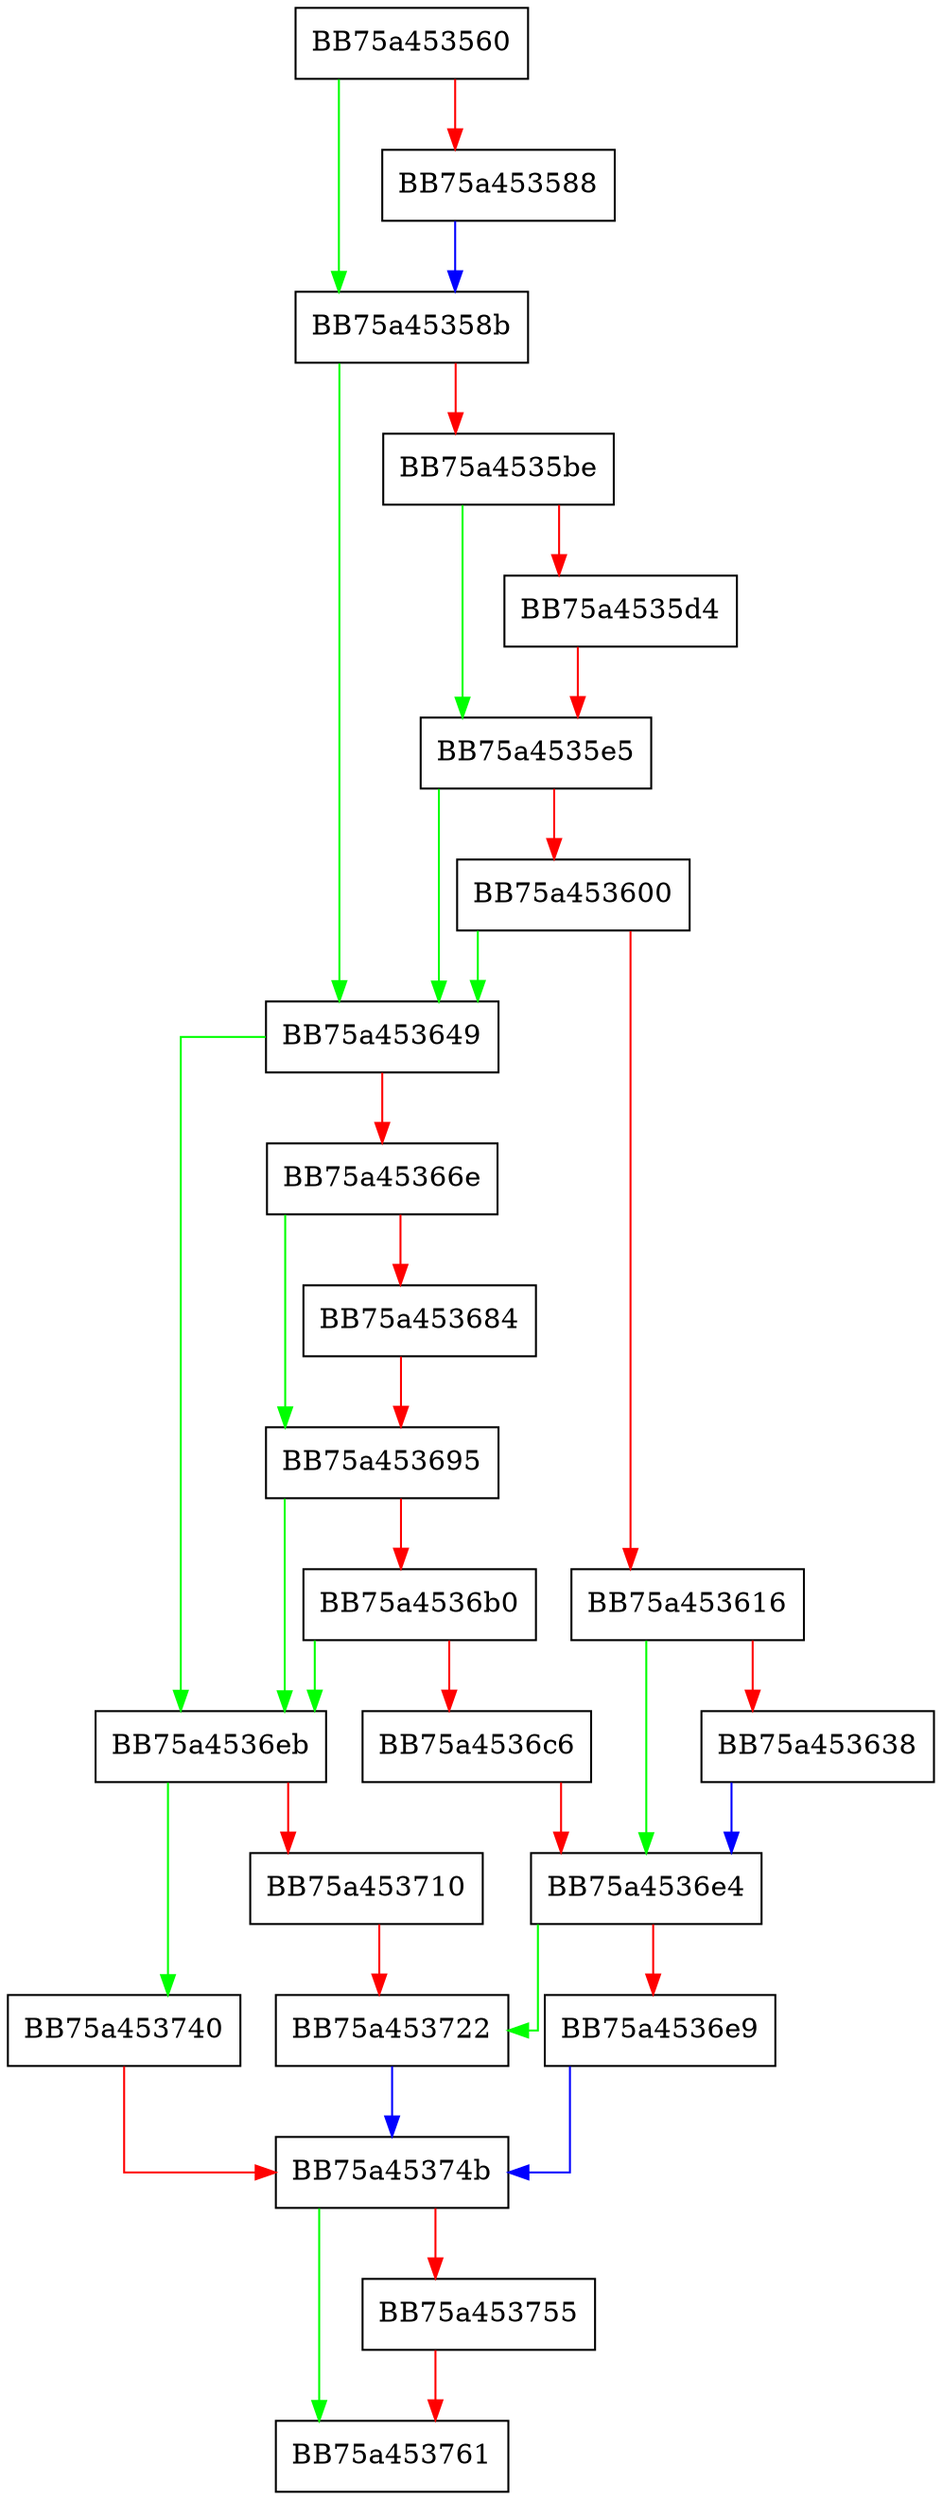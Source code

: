 digraph GetOfficeVersion {
  node [shape="box"];
  graph [splines=ortho];
  BB75a453560 -> BB75a45358b [color="green"];
  BB75a453560 -> BB75a453588 [color="red"];
  BB75a453588 -> BB75a45358b [color="blue"];
  BB75a45358b -> BB75a453649 [color="green"];
  BB75a45358b -> BB75a4535be [color="red"];
  BB75a4535be -> BB75a4535e5 [color="green"];
  BB75a4535be -> BB75a4535d4 [color="red"];
  BB75a4535d4 -> BB75a4535e5 [color="red"];
  BB75a4535e5 -> BB75a453649 [color="green"];
  BB75a4535e5 -> BB75a453600 [color="red"];
  BB75a453600 -> BB75a453649 [color="green"];
  BB75a453600 -> BB75a453616 [color="red"];
  BB75a453616 -> BB75a4536e4 [color="green"];
  BB75a453616 -> BB75a453638 [color="red"];
  BB75a453638 -> BB75a4536e4 [color="blue"];
  BB75a453649 -> BB75a4536eb [color="green"];
  BB75a453649 -> BB75a45366e [color="red"];
  BB75a45366e -> BB75a453695 [color="green"];
  BB75a45366e -> BB75a453684 [color="red"];
  BB75a453684 -> BB75a453695 [color="red"];
  BB75a453695 -> BB75a4536eb [color="green"];
  BB75a453695 -> BB75a4536b0 [color="red"];
  BB75a4536b0 -> BB75a4536eb [color="green"];
  BB75a4536b0 -> BB75a4536c6 [color="red"];
  BB75a4536c6 -> BB75a4536e4 [color="red"];
  BB75a4536e4 -> BB75a453722 [color="green"];
  BB75a4536e4 -> BB75a4536e9 [color="red"];
  BB75a4536e9 -> BB75a45374b [color="blue"];
  BB75a4536eb -> BB75a453740 [color="green"];
  BB75a4536eb -> BB75a453710 [color="red"];
  BB75a453710 -> BB75a453722 [color="red"];
  BB75a453722 -> BB75a45374b [color="blue"];
  BB75a453740 -> BB75a45374b [color="red"];
  BB75a45374b -> BB75a453761 [color="green"];
  BB75a45374b -> BB75a453755 [color="red"];
  BB75a453755 -> BB75a453761 [color="red"];
}
